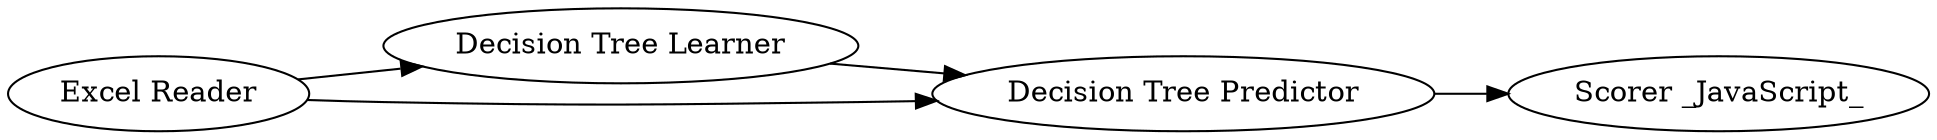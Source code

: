 digraph {
	2 -> 3
	3 -> 4
	1 -> 3
	1 -> 2
	1 [label="Excel Reader"]
	4 [label="Scorer _JavaScript_"]
	3 [label="Decision Tree Predictor"]
	2 [label="Decision Tree Learner"]
	rankdir=LR
}
